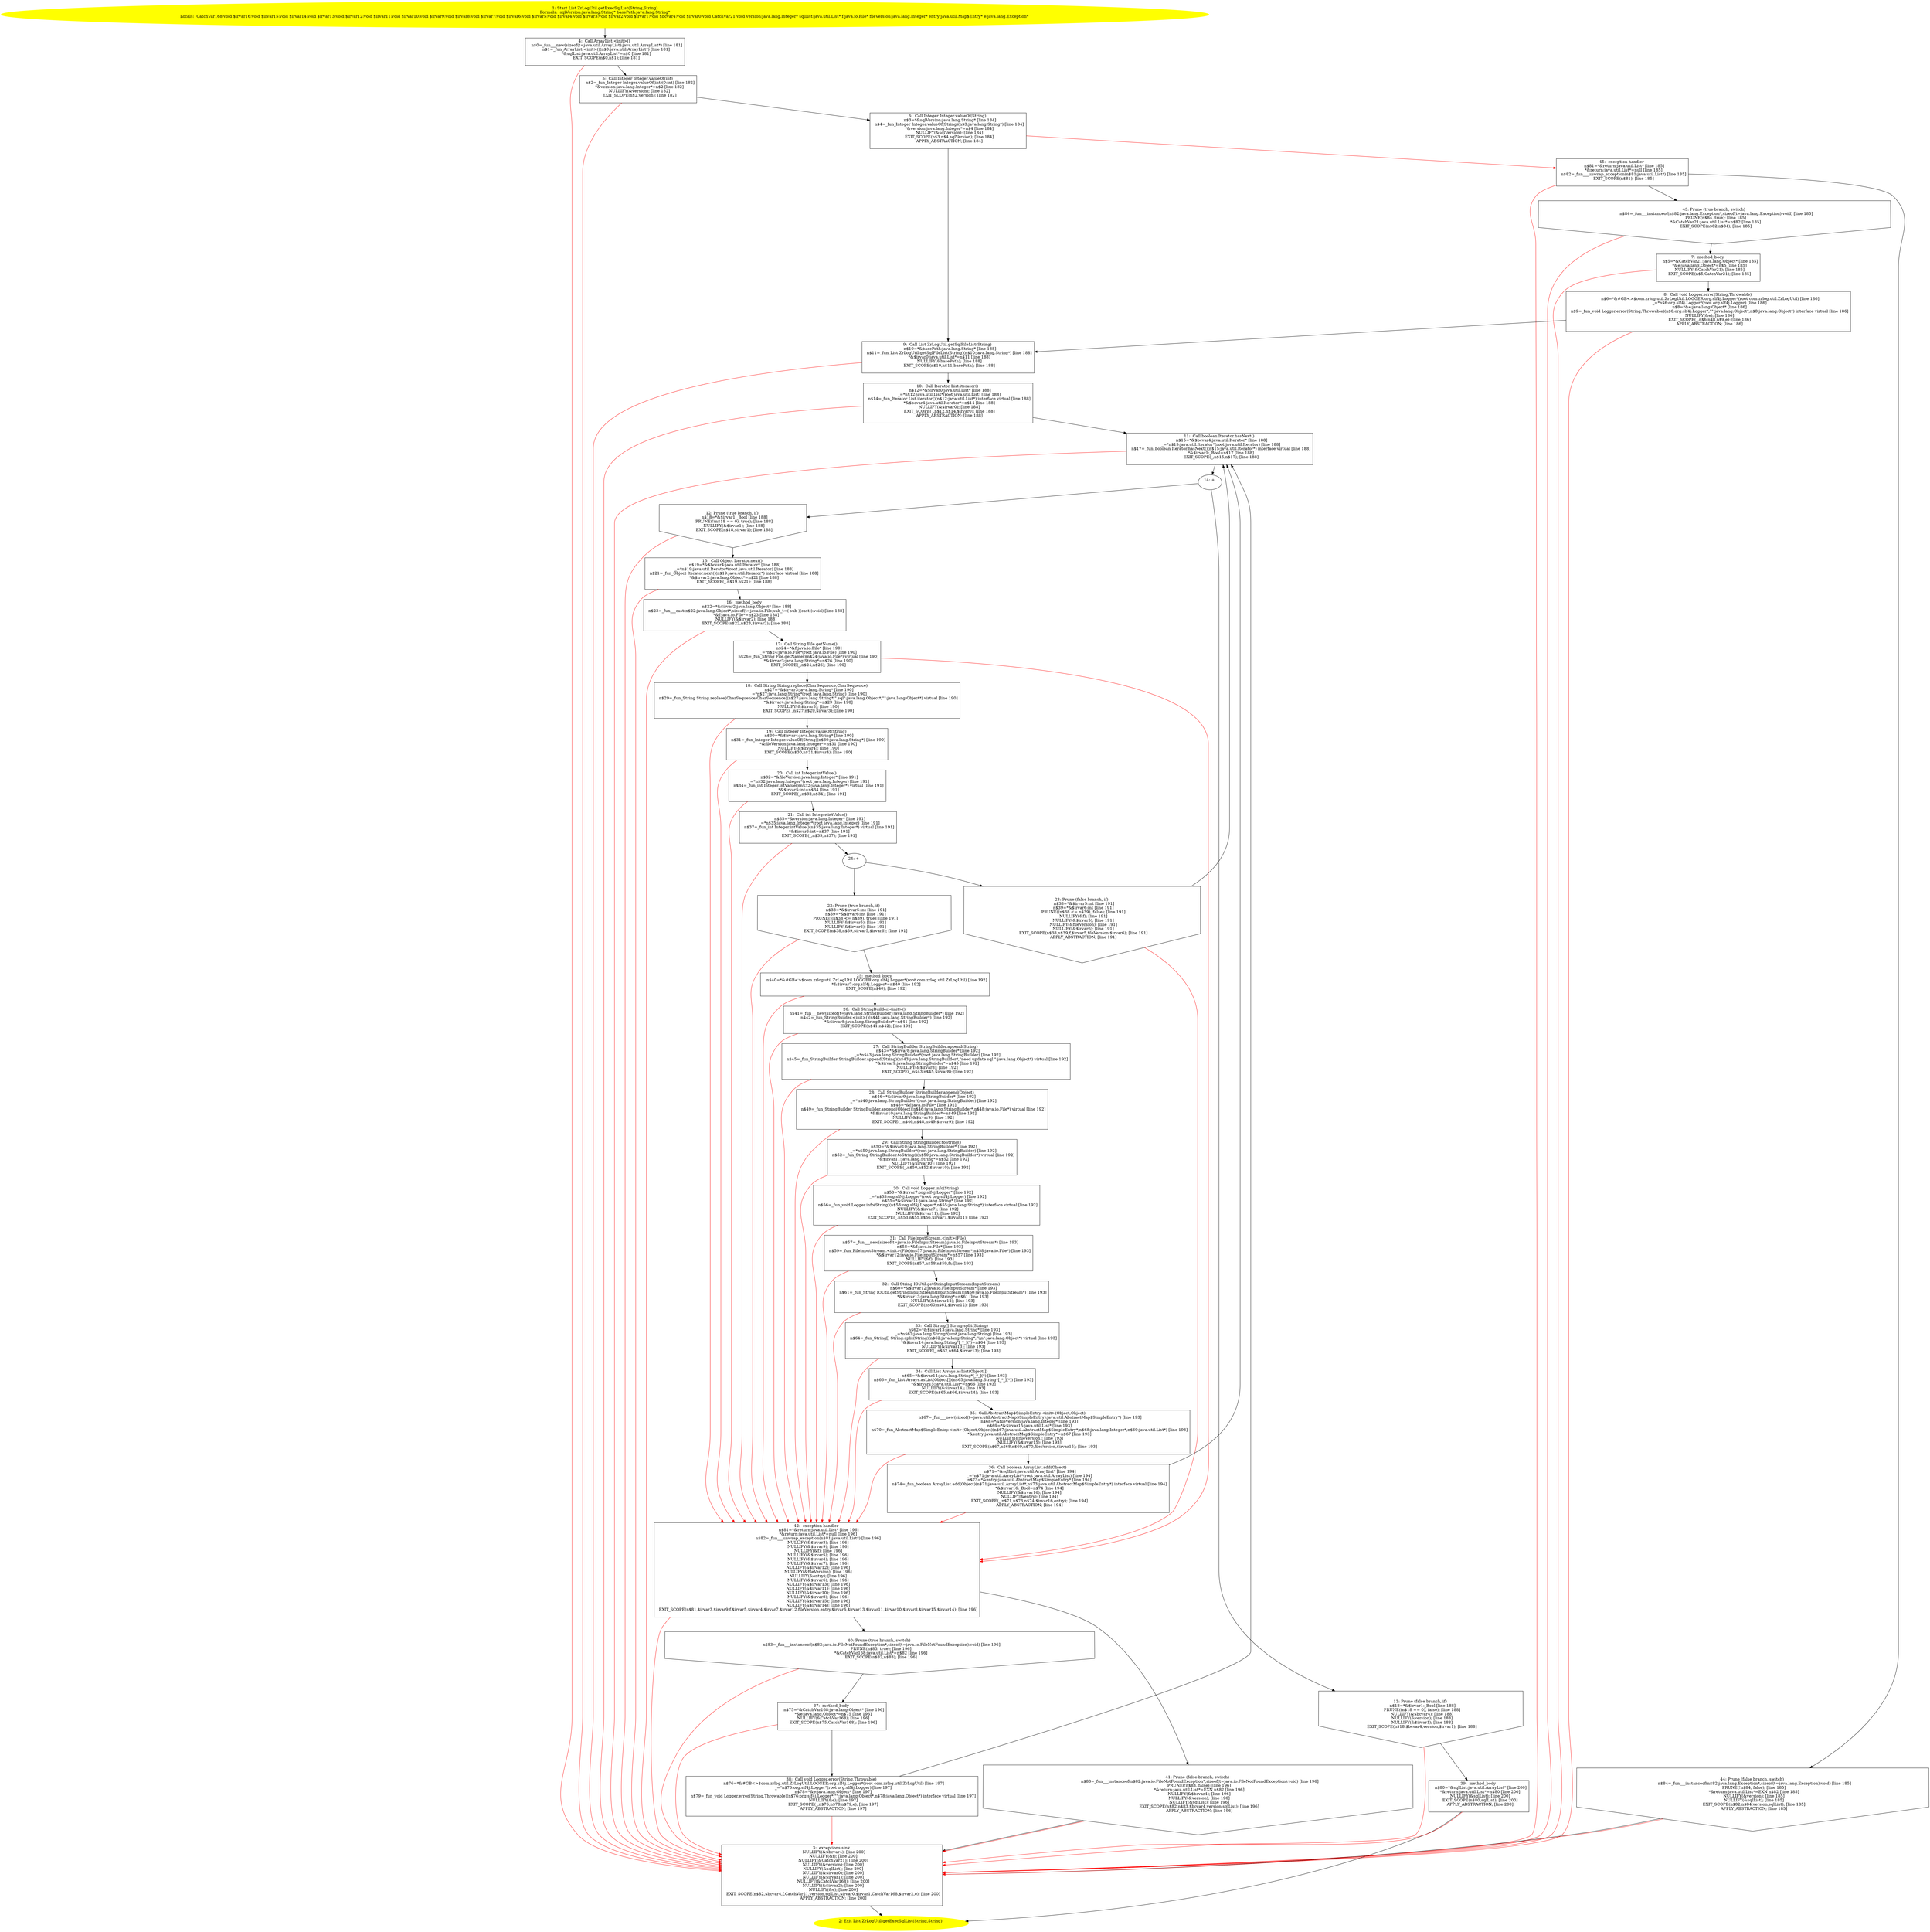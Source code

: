 /* @generated */
digraph cfg {
"com.zrlog.util.ZrLogUtil.getExecSqlList(java.lang.String,java.lang.String):java.util.List.17b60f12dfaefe604691e887a56e3e4f_1" [label="1: Start List ZrLogUtil.getExecSqlList(String,String)\nFormals:  sqlVersion:java.lang.String* basePath:java.lang.String*\nLocals:  CatchVar168:void $irvar16:void $irvar15:void $irvar14:void $irvar13:void $irvar12:void $irvar11:void $irvar10:void $irvar9:void $irvar8:void $irvar7:void $irvar6:void $irvar5:void $irvar4:void $irvar3:void $irvar2:void $irvar1:void $bcvar4:void $irvar0:void CatchVar21:void version:java.lang.Integer* sqlList:java.util.List* f:java.io.File* fileVersion:java.lang.Integer* entry:java.util.Map$Entry* e:java.lang.Exception* \n  " color=yellow style=filled]
	

	 "com.zrlog.util.ZrLogUtil.getExecSqlList(java.lang.String,java.lang.String):java.util.List.17b60f12dfaefe604691e887a56e3e4f_1" -> "com.zrlog.util.ZrLogUtil.getExecSqlList(java.lang.String,java.lang.String):java.util.List.17b60f12dfaefe604691e887a56e3e4f_4" ;
"com.zrlog.util.ZrLogUtil.getExecSqlList(java.lang.String,java.lang.String):java.util.List.17b60f12dfaefe604691e887a56e3e4f_2" [label="2: Exit List ZrLogUtil.getExecSqlList(String,String) \n  " color=yellow style=filled]
	

"com.zrlog.util.ZrLogUtil.getExecSqlList(java.lang.String,java.lang.String):java.util.List.17b60f12dfaefe604691e887a56e3e4f_3" [label="3:  exceptions sink \n   NULLIFY(&$bcvar4); [line 200]\n  NULLIFY(&f); [line 200]\n  NULLIFY(&CatchVar21); [line 200]\n  NULLIFY(&version); [line 200]\n  NULLIFY(&sqlList); [line 200]\n  NULLIFY(&$irvar0); [line 200]\n  NULLIFY(&$irvar1); [line 200]\n  NULLIFY(&CatchVar168); [line 200]\n  NULLIFY(&$irvar2); [line 200]\n  NULLIFY(&e); [line 200]\n  EXIT_SCOPE(n$82,$bcvar4,f,CatchVar21,version,sqlList,$irvar0,$irvar1,CatchVar168,$irvar2,e); [line 200]\n  APPLY_ABSTRACTION; [line 200]\n " shape="box"]
	

	 "com.zrlog.util.ZrLogUtil.getExecSqlList(java.lang.String,java.lang.String):java.util.List.17b60f12dfaefe604691e887a56e3e4f_3" -> "com.zrlog.util.ZrLogUtil.getExecSqlList(java.lang.String,java.lang.String):java.util.List.17b60f12dfaefe604691e887a56e3e4f_2" ;
"com.zrlog.util.ZrLogUtil.getExecSqlList(java.lang.String,java.lang.String):java.util.List.17b60f12dfaefe604691e887a56e3e4f_4" [label="4:  Call ArrayList.<init>() \n   n$0=_fun___new(sizeof(t=java.util.ArrayList):java.util.ArrayList*) [line 181]\n  n$1=_fun_ArrayList.<init>()(n$0:java.util.ArrayList*) [line 181]\n  *&sqlList:java.util.ArrayList*=n$0 [line 181]\n  EXIT_SCOPE(n$0,n$1); [line 181]\n " shape="box"]
	

	 "com.zrlog.util.ZrLogUtil.getExecSqlList(java.lang.String,java.lang.String):java.util.List.17b60f12dfaefe604691e887a56e3e4f_4" -> "com.zrlog.util.ZrLogUtil.getExecSqlList(java.lang.String,java.lang.String):java.util.List.17b60f12dfaefe604691e887a56e3e4f_5" ;
	 "com.zrlog.util.ZrLogUtil.getExecSqlList(java.lang.String,java.lang.String):java.util.List.17b60f12dfaefe604691e887a56e3e4f_4" -> "com.zrlog.util.ZrLogUtil.getExecSqlList(java.lang.String,java.lang.String):java.util.List.17b60f12dfaefe604691e887a56e3e4f_3" [color="red" ];
"com.zrlog.util.ZrLogUtil.getExecSqlList(java.lang.String,java.lang.String):java.util.List.17b60f12dfaefe604691e887a56e3e4f_5" [label="5:  Call Integer Integer.valueOf(int) \n   n$2=_fun_Integer Integer.valueOf(int)(0:int) [line 182]\n  *&version:java.lang.Integer*=n$2 [line 182]\n  NULLIFY(&version); [line 182]\n  EXIT_SCOPE(n$2,version); [line 182]\n " shape="box"]
	

	 "com.zrlog.util.ZrLogUtil.getExecSqlList(java.lang.String,java.lang.String):java.util.List.17b60f12dfaefe604691e887a56e3e4f_5" -> "com.zrlog.util.ZrLogUtil.getExecSqlList(java.lang.String,java.lang.String):java.util.List.17b60f12dfaefe604691e887a56e3e4f_6" ;
	 "com.zrlog.util.ZrLogUtil.getExecSqlList(java.lang.String,java.lang.String):java.util.List.17b60f12dfaefe604691e887a56e3e4f_5" -> "com.zrlog.util.ZrLogUtil.getExecSqlList(java.lang.String,java.lang.String):java.util.List.17b60f12dfaefe604691e887a56e3e4f_3" [color="red" ];
"com.zrlog.util.ZrLogUtil.getExecSqlList(java.lang.String,java.lang.String):java.util.List.17b60f12dfaefe604691e887a56e3e4f_6" [label="6:  Call Integer Integer.valueOf(String) \n   n$3=*&sqlVersion:java.lang.String* [line 184]\n  n$4=_fun_Integer Integer.valueOf(String)(n$3:java.lang.String*) [line 184]\n  *&version:java.lang.Integer*=n$4 [line 184]\n  NULLIFY(&sqlVersion); [line 184]\n  EXIT_SCOPE(n$3,n$4,sqlVersion); [line 184]\n  APPLY_ABSTRACTION; [line 184]\n " shape="box"]
	

	 "com.zrlog.util.ZrLogUtil.getExecSqlList(java.lang.String,java.lang.String):java.util.List.17b60f12dfaefe604691e887a56e3e4f_6" -> "com.zrlog.util.ZrLogUtil.getExecSqlList(java.lang.String,java.lang.String):java.util.List.17b60f12dfaefe604691e887a56e3e4f_9" ;
	 "com.zrlog.util.ZrLogUtil.getExecSqlList(java.lang.String,java.lang.String):java.util.List.17b60f12dfaefe604691e887a56e3e4f_6" -> "com.zrlog.util.ZrLogUtil.getExecSqlList(java.lang.String,java.lang.String):java.util.List.17b60f12dfaefe604691e887a56e3e4f_45" [color="red" ];
"com.zrlog.util.ZrLogUtil.getExecSqlList(java.lang.String,java.lang.String):java.util.List.17b60f12dfaefe604691e887a56e3e4f_7" [label="7:  method_body \n   n$5=*&CatchVar21:java.lang.Object* [line 185]\n  *&e:java.lang.Object*=n$5 [line 185]\n  NULLIFY(&CatchVar21); [line 185]\n  EXIT_SCOPE(n$5,CatchVar21); [line 185]\n " shape="box"]
	

	 "com.zrlog.util.ZrLogUtil.getExecSqlList(java.lang.String,java.lang.String):java.util.List.17b60f12dfaefe604691e887a56e3e4f_7" -> "com.zrlog.util.ZrLogUtil.getExecSqlList(java.lang.String,java.lang.String):java.util.List.17b60f12dfaefe604691e887a56e3e4f_8" ;
	 "com.zrlog.util.ZrLogUtil.getExecSqlList(java.lang.String,java.lang.String):java.util.List.17b60f12dfaefe604691e887a56e3e4f_7" -> "com.zrlog.util.ZrLogUtil.getExecSqlList(java.lang.String,java.lang.String):java.util.List.17b60f12dfaefe604691e887a56e3e4f_3" [color="red" ];
"com.zrlog.util.ZrLogUtil.getExecSqlList(java.lang.String,java.lang.String):java.util.List.17b60f12dfaefe604691e887a56e3e4f_8" [label="8:  Call void Logger.error(String,Throwable) \n   n$6=*&#GB<>$com.zrlog.util.ZrLogUtil.LOGGER:org.slf4j.Logger*(root com.zrlog.util.ZrLogUtil) [line 186]\n  _=*n$6:org.slf4j.Logger*(root org.slf4j.Logger) [line 186]\n  n$8=*&e:java.lang.Object* [line 186]\n  n$9=_fun_void Logger.error(String,Throwable)(n$6:org.slf4j.Logger*,\"\":java.lang.Object*,n$8:java.lang.Object*) interface virtual [line 186]\n  NULLIFY(&e); [line 186]\n  EXIT_SCOPE(_,n$6,n$8,n$9,e); [line 186]\n  APPLY_ABSTRACTION; [line 186]\n " shape="box"]
	

	 "com.zrlog.util.ZrLogUtil.getExecSqlList(java.lang.String,java.lang.String):java.util.List.17b60f12dfaefe604691e887a56e3e4f_8" -> "com.zrlog.util.ZrLogUtil.getExecSqlList(java.lang.String,java.lang.String):java.util.List.17b60f12dfaefe604691e887a56e3e4f_9" ;
	 "com.zrlog.util.ZrLogUtil.getExecSqlList(java.lang.String,java.lang.String):java.util.List.17b60f12dfaefe604691e887a56e3e4f_8" -> "com.zrlog.util.ZrLogUtil.getExecSqlList(java.lang.String,java.lang.String):java.util.List.17b60f12dfaefe604691e887a56e3e4f_3" [color="red" ];
"com.zrlog.util.ZrLogUtil.getExecSqlList(java.lang.String,java.lang.String):java.util.List.17b60f12dfaefe604691e887a56e3e4f_9" [label="9:  Call List ZrLogUtil.getSqlFileList(String) \n   n$10=*&basePath:java.lang.String* [line 188]\n  n$11=_fun_List ZrLogUtil.getSqlFileList(String)(n$10:java.lang.String*) [line 188]\n  *&$irvar0:java.util.List*=n$11 [line 188]\n  NULLIFY(&basePath); [line 188]\n  EXIT_SCOPE(n$10,n$11,basePath); [line 188]\n " shape="box"]
	

	 "com.zrlog.util.ZrLogUtil.getExecSqlList(java.lang.String,java.lang.String):java.util.List.17b60f12dfaefe604691e887a56e3e4f_9" -> "com.zrlog.util.ZrLogUtil.getExecSqlList(java.lang.String,java.lang.String):java.util.List.17b60f12dfaefe604691e887a56e3e4f_10" ;
	 "com.zrlog.util.ZrLogUtil.getExecSqlList(java.lang.String,java.lang.String):java.util.List.17b60f12dfaefe604691e887a56e3e4f_9" -> "com.zrlog.util.ZrLogUtil.getExecSqlList(java.lang.String,java.lang.String):java.util.List.17b60f12dfaefe604691e887a56e3e4f_3" [color="red" ];
"com.zrlog.util.ZrLogUtil.getExecSqlList(java.lang.String,java.lang.String):java.util.List.17b60f12dfaefe604691e887a56e3e4f_10" [label="10:  Call Iterator List.iterator() \n   n$12=*&$irvar0:java.util.List* [line 188]\n  _=*n$12:java.util.List*(root java.util.List) [line 188]\n  n$14=_fun_Iterator List.iterator()(n$12:java.util.List*) interface virtual [line 188]\n  *&$bcvar4:java.util.Iterator*=n$14 [line 188]\n  NULLIFY(&$irvar0); [line 188]\n  EXIT_SCOPE(_,n$12,n$14,$irvar0); [line 188]\n  APPLY_ABSTRACTION; [line 188]\n " shape="box"]
	

	 "com.zrlog.util.ZrLogUtil.getExecSqlList(java.lang.String,java.lang.String):java.util.List.17b60f12dfaefe604691e887a56e3e4f_10" -> "com.zrlog.util.ZrLogUtil.getExecSqlList(java.lang.String,java.lang.String):java.util.List.17b60f12dfaefe604691e887a56e3e4f_11" ;
	 "com.zrlog.util.ZrLogUtil.getExecSqlList(java.lang.String,java.lang.String):java.util.List.17b60f12dfaefe604691e887a56e3e4f_10" -> "com.zrlog.util.ZrLogUtil.getExecSqlList(java.lang.String,java.lang.String):java.util.List.17b60f12dfaefe604691e887a56e3e4f_3" [color="red" ];
"com.zrlog.util.ZrLogUtil.getExecSqlList(java.lang.String,java.lang.String):java.util.List.17b60f12dfaefe604691e887a56e3e4f_11" [label="11:  Call boolean Iterator.hasNext() \n   n$15=*&$bcvar4:java.util.Iterator* [line 188]\n  _=*n$15:java.util.Iterator*(root java.util.Iterator) [line 188]\n  n$17=_fun_boolean Iterator.hasNext()(n$15:java.util.Iterator*) interface virtual [line 188]\n  *&$irvar1:_Bool=n$17 [line 188]\n  EXIT_SCOPE(_,n$15,n$17); [line 188]\n " shape="box"]
	

	 "com.zrlog.util.ZrLogUtil.getExecSqlList(java.lang.String,java.lang.String):java.util.List.17b60f12dfaefe604691e887a56e3e4f_11" -> "com.zrlog.util.ZrLogUtil.getExecSqlList(java.lang.String,java.lang.String):java.util.List.17b60f12dfaefe604691e887a56e3e4f_14" ;
	 "com.zrlog.util.ZrLogUtil.getExecSqlList(java.lang.String,java.lang.String):java.util.List.17b60f12dfaefe604691e887a56e3e4f_11" -> "com.zrlog.util.ZrLogUtil.getExecSqlList(java.lang.String,java.lang.String):java.util.List.17b60f12dfaefe604691e887a56e3e4f_3" [color="red" ];
"com.zrlog.util.ZrLogUtil.getExecSqlList(java.lang.String,java.lang.String):java.util.List.17b60f12dfaefe604691e887a56e3e4f_12" [label="12: Prune (true branch, if) \n   n$18=*&$irvar1:_Bool [line 188]\n  PRUNE(!(n$18 == 0), true); [line 188]\n  NULLIFY(&$irvar1); [line 188]\n  EXIT_SCOPE(n$18,$irvar1); [line 188]\n " shape="invhouse"]
	

	 "com.zrlog.util.ZrLogUtil.getExecSqlList(java.lang.String,java.lang.String):java.util.List.17b60f12dfaefe604691e887a56e3e4f_12" -> "com.zrlog.util.ZrLogUtil.getExecSqlList(java.lang.String,java.lang.String):java.util.List.17b60f12dfaefe604691e887a56e3e4f_15" ;
	 "com.zrlog.util.ZrLogUtil.getExecSqlList(java.lang.String,java.lang.String):java.util.List.17b60f12dfaefe604691e887a56e3e4f_12" -> "com.zrlog.util.ZrLogUtil.getExecSqlList(java.lang.String,java.lang.String):java.util.List.17b60f12dfaefe604691e887a56e3e4f_3" [color="red" ];
"com.zrlog.util.ZrLogUtil.getExecSqlList(java.lang.String,java.lang.String):java.util.List.17b60f12dfaefe604691e887a56e3e4f_13" [label="13: Prune (false branch, if) \n   n$18=*&$irvar1:_Bool [line 188]\n  PRUNE((n$18 == 0), false); [line 188]\n  NULLIFY(&$bcvar4); [line 188]\n  NULLIFY(&version); [line 188]\n  NULLIFY(&$irvar1); [line 188]\n  EXIT_SCOPE(n$18,$bcvar4,version,$irvar1); [line 188]\n " shape="invhouse"]
	

	 "com.zrlog.util.ZrLogUtil.getExecSqlList(java.lang.String,java.lang.String):java.util.List.17b60f12dfaefe604691e887a56e3e4f_13" -> "com.zrlog.util.ZrLogUtil.getExecSqlList(java.lang.String,java.lang.String):java.util.List.17b60f12dfaefe604691e887a56e3e4f_39" ;
	 "com.zrlog.util.ZrLogUtil.getExecSqlList(java.lang.String,java.lang.String):java.util.List.17b60f12dfaefe604691e887a56e3e4f_13" -> "com.zrlog.util.ZrLogUtil.getExecSqlList(java.lang.String,java.lang.String):java.util.List.17b60f12dfaefe604691e887a56e3e4f_3" [color="red" ];
"com.zrlog.util.ZrLogUtil.getExecSqlList(java.lang.String,java.lang.String):java.util.List.17b60f12dfaefe604691e887a56e3e4f_14" [label="14: + \n  " ]
	

	 "com.zrlog.util.ZrLogUtil.getExecSqlList(java.lang.String,java.lang.String):java.util.List.17b60f12dfaefe604691e887a56e3e4f_14" -> "com.zrlog.util.ZrLogUtil.getExecSqlList(java.lang.String,java.lang.String):java.util.List.17b60f12dfaefe604691e887a56e3e4f_12" ;
	 "com.zrlog.util.ZrLogUtil.getExecSqlList(java.lang.String,java.lang.String):java.util.List.17b60f12dfaefe604691e887a56e3e4f_14" -> "com.zrlog.util.ZrLogUtil.getExecSqlList(java.lang.String,java.lang.String):java.util.List.17b60f12dfaefe604691e887a56e3e4f_13" ;
"com.zrlog.util.ZrLogUtil.getExecSqlList(java.lang.String,java.lang.String):java.util.List.17b60f12dfaefe604691e887a56e3e4f_15" [label="15:  Call Object Iterator.next() \n   n$19=*&$bcvar4:java.util.Iterator* [line 188]\n  _=*n$19:java.util.Iterator*(root java.util.Iterator) [line 188]\n  n$21=_fun_Object Iterator.next()(n$19:java.util.Iterator*) interface virtual [line 188]\n  *&$irvar2:java.lang.Object*=n$21 [line 188]\n  EXIT_SCOPE(_,n$19,n$21); [line 188]\n " shape="box"]
	

	 "com.zrlog.util.ZrLogUtil.getExecSqlList(java.lang.String,java.lang.String):java.util.List.17b60f12dfaefe604691e887a56e3e4f_15" -> "com.zrlog.util.ZrLogUtil.getExecSqlList(java.lang.String,java.lang.String):java.util.List.17b60f12dfaefe604691e887a56e3e4f_16" ;
	 "com.zrlog.util.ZrLogUtil.getExecSqlList(java.lang.String,java.lang.String):java.util.List.17b60f12dfaefe604691e887a56e3e4f_15" -> "com.zrlog.util.ZrLogUtil.getExecSqlList(java.lang.String,java.lang.String):java.util.List.17b60f12dfaefe604691e887a56e3e4f_3" [color="red" ];
"com.zrlog.util.ZrLogUtil.getExecSqlList(java.lang.String,java.lang.String):java.util.List.17b60f12dfaefe604691e887a56e3e4f_16" [label="16:  method_body \n   n$22=*&$irvar2:java.lang.Object* [line 188]\n  n$23=_fun___cast(n$22:java.lang.Object*,sizeof(t=java.io.File;sub_t=( sub )(cast)):void) [line 188]\n  *&f:java.io.File*=n$23 [line 188]\n  NULLIFY(&$irvar2); [line 188]\n  EXIT_SCOPE(n$22,n$23,$irvar2); [line 188]\n " shape="box"]
	

	 "com.zrlog.util.ZrLogUtil.getExecSqlList(java.lang.String,java.lang.String):java.util.List.17b60f12dfaefe604691e887a56e3e4f_16" -> "com.zrlog.util.ZrLogUtil.getExecSqlList(java.lang.String,java.lang.String):java.util.List.17b60f12dfaefe604691e887a56e3e4f_17" ;
	 "com.zrlog.util.ZrLogUtil.getExecSqlList(java.lang.String,java.lang.String):java.util.List.17b60f12dfaefe604691e887a56e3e4f_16" -> "com.zrlog.util.ZrLogUtil.getExecSqlList(java.lang.String,java.lang.String):java.util.List.17b60f12dfaefe604691e887a56e3e4f_3" [color="red" ];
"com.zrlog.util.ZrLogUtil.getExecSqlList(java.lang.String,java.lang.String):java.util.List.17b60f12dfaefe604691e887a56e3e4f_17" [label="17:  Call String File.getName() \n   n$24=*&f:java.io.File* [line 190]\n  _=*n$24:java.io.File*(root java.io.File) [line 190]\n  n$26=_fun_String File.getName()(n$24:java.io.File*) virtual [line 190]\n  *&$irvar3:java.lang.String*=n$26 [line 190]\n  EXIT_SCOPE(_,n$24,n$26); [line 190]\n " shape="box"]
	

	 "com.zrlog.util.ZrLogUtil.getExecSqlList(java.lang.String,java.lang.String):java.util.List.17b60f12dfaefe604691e887a56e3e4f_17" -> "com.zrlog.util.ZrLogUtil.getExecSqlList(java.lang.String,java.lang.String):java.util.List.17b60f12dfaefe604691e887a56e3e4f_18" ;
	 "com.zrlog.util.ZrLogUtil.getExecSqlList(java.lang.String,java.lang.String):java.util.List.17b60f12dfaefe604691e887a56e3e4f_17" -> "com.zrlog.util.ZrLogUtil.getExecSqlList(java.lang.String,java.lang.String):java.util.List.17b60f12dfaefe604691e887a56e3e4f_42" [color="red" ];
"com.zrlog.util.ZrLogUtil.getExecSqlList(java.lang.String,java.lang.String):java.util.List.17b60f12dfaefe604691e887a56e3e4f_18" [label="18:  Call String String.replace(CharSequence,CharSequence) \n   n$27=*&$irvar3:java.lang.String* [line 190]\n  _=*n$27:java.lang.String*(root java.lang.String) [line 190]\n  n$29=_fun_String String.replace(CharSequence,CharSequence)(n$27:java.lang.String*,\".sql\":java.lang.Object*,\"\":java.lang.Object*) virtual [line 190]\n  *&$irvar4:java.lang.String*=n$29 [line 190]\n  NULLIFY(&$irvar3); [line 190]\n  EXIT_SCOPE(_,n$27,n$29,$irvar3); [line 190]\n " shape="box"]
	

	 "com.zrlog.util.ZrLogUtil.getExecSqlList(java.lang.String,java.lang.String):java.util.List.17b60f12dfaefe604691e887a56e3e4f_18" -> "com.zrlog.util.ZrLogUtil.getExecSqlList(java.lang.String,java.lang.String):java.util.List.17b60f12dfaefe604691e887a56e3e4f_19" ;
	 "com.zrlog.util.ZrLogUtil.getExecSqlList(java.lang.String,java.lang.String):java.util.List.17b60f12dfaefe604691e887a56e3e4f_18" -> "com.zrlog.util.ZrLogUtil.getExecSqlList(java.lang.String,java.lang.String):java.util.List.17b60f12dfaefe604691e887a56e3e4f_42" [color="red" ];
"com.zrlog.util.ZrLogUtil.getExecSqlList(java.lang.String,java.lang.String):java.util.List.17b60f12dfaefe604691e887a56e3e4f_19" [label="19:  Call Integer Integer.valueOf(String) \n   n$30=*&$irvar4:java.lang.String* [line 190]\n  n$31=_fun_Integer Integer.valueOf(String)(n$30:java.lang.String*) [line 190]\n  *&fileVersion:java.lang.Integer*=n$31 [line 190]\n  NULLIFY(&$irvar4); [line 190]\n  EXIT_SCOPE(n$30,n$31,$irvar4); [line 190]\n " shape="box"]
	

	 "com.zrlog.util.ZrLogUtil.getExecSqlList(java.lang.String,java.lang.String):java.util.List.17b60f12dfaefe604691e887a56e3e4f_19" -> "com.zrlog.util.ZrLogUtil.getExecSqlList(java.lang.String,java.lang.String):java.util.List.17b60f12dfaefe604691e887a56e3e4f_20" ;
	 "com.zrlog.util.ZrLogUtil.getExecSqlList(java.lang.String,java.lang.String):java.util.List.17b60f12dfaefe604691e887a56e3e4f_19" -> "com.zrlog.util.ZrLogUtil.getExecSqlList(java.lang.String,java.lang.String):java.util.List.17b60f12dfaefe604691e887a56e3e4f_42" [color="red" ];
"com.zrlog.util.ZrLogUtil.getExecSqlList(java.lang.String,java.lang.String):java.util.List.17b60f12dfaefe604691e887a56e3e4f_20" [label="20:  Call int Integer.intValue() \n   n$32=*&fileVersion:java.lang.Integer* [line 191]\n  _=*n$32:java.lang.Integer*(root java.lang.Integer) [line 191]\n  n$34=_fun_int Integer.intValue()(n$32:java.lang.Integer*) virtual [line 191]\n  *&$irvar5:int=n$34 [line 191]\n  EXIT_SCOPE(_,n$32,n$34); [line 191]\n " shape="box"]
	

	 "com.zrlog.util.ZrLogUtil.getExecSqlList(java.lang.String,java.lang.String):java.util.List.17b60f12dfaefe604691e887a56e3e4f_20" -> "com.zrlog.util.ZrLogUtil.getExecSqlList(java.lang.String,java.lang.String):java.util.List.17b60f12dfaefe604691e887a56e3e4f_21" ;
	 "com.zrlog.util.ZrLogUtil.getExecSqlList(java.lang.String,java.lang.String):java.util.List.17b60f12dfaefe604691e887a56e3e4f_20" -> "com.zrlog.util.ZrLogUtil.getExecSqlList(java.lang.String,java.lang.String):java.util.List.17b60f12dfaefe604691e887a56e3e4f_42" [color="red" ];
"com.zrlog.util.ZrLogUtil.getExecSqlList(java.lang.String,java.lang.String):java.util.List.17b60f12dfaefe604691e887a56e3e4f_21" [label="21:  Call int Integer.intValue() \n   n$35=*&version:java.lang.Integer* [line 191]\n  _=*n$35:java.lang.Integer*(root java.lang.Integer) [line 191]\n  n$37=_fun_int Integer.intValue()(n$35:java.lang.Integer*) virtual [line 191]\n  *&$irvar6:int=n$37 [line 191]\n  EXIT_SCOPE(_,n$35,n$37); [line 191]\n " shape="box"]
	

	 "com.zrlog.util.ZrLogUtil.getExecSqlList(java.lang.String,java.lang.String):java.util.List.17b60f12dfaefe604691e887a56e3e4f_21" -> "com.zrlog.util.ZrLogUtil.getExecSqlList(java.lang.String,java.lang.String):java.util.List.17b60f12dfaefe604691e887a56e3e4f_24" ;
	 "com.zrlog.util.ZrLogUtil.getExecSqlList(java.lang.String,java.lang.String):java.util.List.17b60f12dfaefe604691e887a56e3e4f_21" -> "com.zrlog.util.ZrLogUtil.getExecSqlList(java.lang.String,java.lang.String):java.util.List.17b60f12dfaefe604691e887a56e3e4f_42" [color="red" ];
"com.zrlog.util.ZrLogUtil.getExecSqlList(java.lang.String,java.lang.String):java.util.List.17b60f12dfaefe604691e887a56e3e4f_22" [label="22: Prune (true branch, if) \n   n$38=*&$irvar5:int [line 191]\n  n$39=*&$irvar6:int [line 191]\n  PRUNE(!(n$38 <= n$39), true); [line 191]\n  NULLIFY(&$irvar5); [line 191]\n  NULLIFY(&$irvar6); [line 191]\n  EXIT_SCOPE(n$38,n$39,$irvar5,$irvar6); [line 191]\n " shape="invhouse"]
	

	 "com.zrlog.util.ZrLogUtil.getExecSqlList(java.lang.String,java.lang.String):java.util.List.17b60f12dfaefe604691e887a56e3e4f_22" -> "com.zrlog.util.ZrLogUtil.getExecSqlList(java.lang.String,java.lang.String):java.util.List.17b60f12dfaefe604691e887a56e3e4f_25" ;
	 "com.zrlog.util.ZrLogUtil.getExecSqlList(java.lang.String,java.lang.String):java.util.List.17b60f12dfaefe604691e887a56e3e4f_22" -> "com.zrlog.util.ZrLogUtil.getExecSqlList(java.lang.String,java.lang.String):java.util.List.17b60f12dfaefe604691e887a56e3e4f_42" [color="red" ];
"com.zrlog.util.ZrLogUtil.getExecSqlList(java.lang.String,java.lang.String):java.util.List.17b60f12dfaefe604691e887a56e3e4f_23" [label="23: Prune (false branch, if) \n   n$38=*&$irvar5:int [line 191]\n  n$39=*&$irvar6:int [line 191]\n  PRUNE((n$38 <= n$39), false); [line 191]\n  NULLIFY(&f); [line 191]\n  NULLIFY(&$irvar5); [line 191]\n  NULLIFY(&fileVersion); [line 191]\n  NULLIFY(&$irvar6); [line 191]\n  EXIT_SCOPE(n$38,n$39,f,$irvar5,fileVersion,$irvar6); [line 191]\n  APPLY_ABSTRACTION; [line 191]\n " shape="invhouse"]
	

	 "com.zrlog.util.ZrLogUtil.getExecSqlList(java.lang.String,java.lang.String):java.util.List.17b60f12dfaefe604691e887a56e3e4f_23" -> "com.zrlog.util.ZrLogUtil.getExecSqlList(java.lang.String,java.lang.String):java.util.List.17b60f12dfaefe604691e887a56e3e4f_11" ;
	 "com.zrlog.util.ZrLogUtil.getExecSqlList(java.lang.String,java.lang.String):java.util.List.17b60f12dfaefe604691e887a56e3e4f_23" -> "com.zrlog.util.ZrLogUtil.getExecSqlList(java.lang.String,java.lang.String):java.util.List.17b60f12dfaefe604691e887a56e3e4f_42" [color="red" ];
"com.zrlog.util.ZrLogUtil.getExecSqlList(java.lang.String,java.lang.String):java.util.List.17b60f12dfaefe604691e887a56e3e4f_24" [label="24: + \n  " ]
	

	 "com.zrlog.util.ZrLogUtil.getExecSqlList(java.lang.String,java.lang.String):java.util.List.17b60f12dfaefe604691e887a56e3e4f_24" -> "com.zrlog.util.ZrLogUtil.getExecSqlList(java.lang.String,java.lang.String):java.util.List.17b60f12dfaefe604691e887a56e3e4f_22" ;
	 "com.zrlog.util.ZrLogUtil.getExecSqlList(java.lang.String,java.lang.String):java.util.List.17b60f12dfaefe604691e887a56e3e4f_24" -> "com.zrlog.util.ZrLogUtil.getExecSqlList(java.lang.String,java.lang.String):java.util.List.17b60f12dfaefe604691e887a56e3e4f_23" ;
"com.zrlog.util.ZrLogUtil.getExecSqlList(java.lang.String,java.lang.String):java.util.List.17b60f12dfaefe604691e887a56e3e4f_25" [label="25:  method_body \n   n$40=*&#GB<>$com.zrlog.util.ZrLogUtil.LOGGER:org.slf4j.Logger*(root com.zrlog.util.ZrLogUtil) [line 192]\n  *&$irvar7:org.slf4j.Logger*=n$40 [line 192]\n  EXIT_SCOPE(n$40); [line 192]\n " shape="box"]
	

	 "com.zrlog.util.ZrLogUtil.getExecSqlList(java.lang.String,java.lang.String):java.util.List.17b60f12dfaefe604691e887a56e3e4f_25" -> "com.zrlog.util.ZrLogUtil.getExecSqlList(java.lang.String,java.lang.String):java.util.List.17b60f12dfaefe604691e887a56e3e4f_26" ;
	 "com.zrlog.util.ZrLogUtil.getExecSqlList(java.lang.String,java.lang.String):java.util.List.17b60f12dfaefe604691e887a56e3e4f_25" -> "com.zrlog.util.ZrLogUtil.getExecSqlList(java.lang.String,java.lang.String):java.util.List.17b60f12dfaefe604691e887a56e3e4f_42" [color="red" ];
"com.zrlog.util.ZrLogUtil.getExecSqlList(java.lang.String,java.lang.String):java.util.List.17b60f12dfaefe604691e887a56e3e4f_26" [label="26:  Call StringBuilder.<init>() \n   n$41=_fun___new(sizeof(t=java.lang.StringBuilder):java.lang.StringBuilder*) [line 192]\n  n$42=_fun_StringBuilder.<init>()(n$41:java.lang.StringBuilder*) [line 192]\n  *&$irvar8:java.lang.StringBuilder*=n$41 [line 192]\n  EXIT_SCOPE(n$41,n$42); [line 192]\n " shape="box"]
	

	 "com.zrlog.util.ZrLogUtil.getExecSqlList(java.lang.String,java.lang.String):java.util.List.17b60f12dfaefe604691e887a56e3e4f_26" -> "com.zrlog.util.ZrLogUtil.getExecSqlList(java.lang.String,java.lang.String):java.util.List.17b60f12dfaefe604691e887a56e3e4f_27" ;
	 "com.zrlog.util.ZrLogUtil.getExecSqlList(java.lang.String,java.lang.String):java.util.List.17b60f12dfaefe604691e887a56e3e4f_26" -> "com.zrlog.util.ZrLogUtil.getExecSqlList(java.lang.String,java.lang.String):java.util.List.17b60f12dfaefe604691e887a56e3e4f_42" [color="red" ];
"com.zrlog.util.ZrLogUtil.getExecSqlList(java.lang.String,java.lang.String):java.util.List.17b60f12dfaefe604691e887a56e3e4f_27" [label="27:  Call StringBuilder StringBuilder.append(String) \n   n$43=*&$irvar8:java.lang.StringBuilder* [line 192]\n  _=*n$43:java.lang.StringBuilder*(root java.lang.StringBuilder) [line 192]\n  n$45=_fun_StringBuilder StringBuilder.append(String)(n$43:java.lang.StringBuilder*,\"need update sql \":java.lang.Object*) virtual [line 192]\n  *&$irvar9:java.lang.StringBuilder*=n$45 [line 192]\n  NULLIFY(&$irvar8); [line 192]\n  EXIT_SCOPE(_,n$43,n$45,$irvar8); [line 192]\n " shape="box"]
	

	 "com.zrlog.util.ZrLogUtil.getExecSqlList(java.lang.String,java.lang.String):java.util.List.17b60f12dfaefe604691e887a56e3e4f_27" -> "com.zrlog.util.ZrLogUtil.getExecSqlList(java.lang.String,java.lang.String):java.util.List.17b60f12dfaefe604691e887a56e3e4f_28" ;
	 "com.zrlog.util.ZrLogUtil.getExecSqlList(java.lang.String,java.lang.String):java.util.List.17b60f12dfaefe604691e887a56e3e4f_27" -> "com.zrlog.util.ZrLogUtil.getExecSqlList(java.lang.String,java.lang.String):java.util.List.17b60f12dfaefe604691e887a56e3e4f_42" [color="red" ];
"com.zrlog.util.ZrLogUtil.getExecSqlList(java.lang.String,java.lang.String):java.util.List.17b60f12dfaefe604691e887a56e3e4f_28" [label="28:  Call StringBuilder StringBuilder.append(Object) \n   n$46=*&$irvar9:java.lang.StringBuilder* [line 192]\n  _=*n$46:java.lang.StringBuilder*(root java.lang.StringBuilder) [line 192]\n  n$48=*&f:java.io.File* [line 192]\n  n$49=_fun_StringBuilder StringBuilder.append(Object)(n$46:java.lang.StringBuilder*,n$48:java.io.File*) virtual [line 192]\n  *&$irvar10:java.lang.StringBuilder*=n$49 [line 192]\n  NULLIFY(&$irvar9); [line 192]\n  EXIT_SCOPE(_,n$46,n$48,n$49,$irvar9); [line 192]\n " shape="box"]
	

	 "com.zrlog.util.ZrLogUtil.getExecSqlList(java.lang.String,java.lang.String):java.util.List.17b60f12dfaefe604691e887a56e3e4f_28" -> "com.zrlog.util.ZrLogUtil.getExecSqlList(java.lang.String,java.lang.String):java.util.List.17b60f12dfaefe604691e887a56e3e4f_29" ;
	 "com.zrlog.util.ZrLogUtil.getExecSqlList(java.lang.String,java.lang.String):java.util.List.17b60f12dfaefe604691e887a56e3e4f_28" -> "com.zrlog.util.ZrLogUtil.getExecSqlList(java.lang.String,java.lang.String):java.util.List.17b60f12dfaefe604691e887a56e3e4f_42" [color="red" ];
"com.zrlog.util.ZrLogUtil.getExecSqlList(java.lang.String,java.lang.String):java.util.List.17b60f12dfaefe604691e887a56e3e4f_29" [label="29:  Call String StringBuilder.toString() \n   n$50=*&$irvar10:java.lang.StringBuilder* [line 192]\n  _=*n$50:java.lang.StringBuilder*(root java.lang.StringBuilder) [line 192]\n  n$52=_fun_String StringBuilder.toString()(n$50:java.lang.StringBuilder*) virtual [line 192]\n  *&$irvar11:java.lang.String*=n$52 [line 192]\n  NULLIFY(&$irvar10); [line 192]\n  EXIT_SCOPE(_,n$50,n$52,$irvar10); [line 192]\n " shape="box"]
	

	 "com.zrlog.util.ZrLogUtil.getExecSqlList(java.lang.String,java.lang.String):java.util.List.17b60f12dfaefe604691e887a56e3e4f_29" -> "com.zrlog.util.ZrLogUtil.getExecSqlList(java.lang.String,java.lang.String):java.util.List.17b60f12dfaefe604691e887a56e3e4f_30" ;
	 "com.zrlog.util.ZrLogUtil.getExecSqlList(java.lang.String,java.lang.String):java.util.List.17b60f12dfaefe604691e887a56e3e4f_29" -> "com.zrlog.util.ZrLogUtil.getExecSqlList(java.lang.String,java.lang.String):java.util.List.17b60f12dfaefe604691e887a56e3e4f_42" [color="red" ];
"com.zrlog.util.ZrLogUtil.getExecSqlList(java.lang.String,java.lang.String):java.util.List.17b60f12dfaefe604691e887a56e3e4f_30" [label="30:  Call void Logger.info(String) \n   n$53=*&$irvar7:org.slf4j.Logger* [line 192]\n  _=*n$53:org.slf4j.Logger*(root org.slf4j.Logger) [line 192]\n  n$55=*&$irvar11:java.lang.String* [line 192]\n  n$56=_fun_void Logger.info(String)(n$53:org.slf4j.Logger*,n$55:java.lang.String*) interface virtual [line 192]\n  NULLIFY(&$irvar7); [line 192]\n  NULLIFY(&$irvar11); [line 192]\n  EXIT_SCOPE(_,n$53,n$55,n$56,$irvar7,$irvar11); [line 192]\n " shape="box"]
	

	 "com.zrlog.util.ZrLogUtil.getExecSqlList(java.lang.String,java.lang.String):java.util.List.17b60f12dfaefe604691e887a56e3e4f_30" -> "com.zrlog.util.ZrLogUtil.getExecSqlList(java.lang.String,java.lang.String):java.util.List.17b60f12dfaefe604691e887a56e3e4f_31" ;
	 "com.zrlog.util.ZrLogUtil.getExecSqlList(java.lang.String,java.lang.String):java.util.List.17b60f12dfaefe604691e887a56e3e4f_30" -> "com.zrlog.util.ZrLogUtil.getExecSqlList(java.lang.String,java.lang.String):java.util.List.17b60f12dfaefe604691e887a56e3e4f_42" [color="red" ];
"com.zrlog.util.ZrLogUtil.getExecSqlList(java.lang.String,java.lang.String):java.util.List.17b60f12dfaefe604691e887a56e3e4f_31" [label="31:  Call FileInputStream.<init>(File) \n   n$57=_fun___new(sizeof(t=java.io.FileInputStream):java.io.FileInputStream*) [line 193]\n  n$58=*&f:java.io.File* [line 193]\n  n$59=_fun_FileInputStream.<init>(File)(n$57:java.io.FileInputStream*,n$58:java.io.File*) [line 193]\n  *&$irvar12:java.io.FileInputStream*=n$57 [line 193]\n  NULLIFY(&f); [line 193]\n  EXIT_SCOPE(n$57,n$58,n$59,f); [line 193]\n " shape="box"]
	

	 "com.zrlog.util.ZrLogUtil.getExecSqlList(java.lang.String,java.lang.String):java.util.List.17b60f12dfaefe604691e887a56e3e4f_31" -> "com.zrlog.util.ZrLogUtil.getExecSqlList(java.lang.String,java.lang.String):java.util.List.17b60f12dfaefe604691e887a56e3e4f_32" ;
	 "com.zrlog.util.ZrLogUtil.getExecSqlList(java.lang.String,java.lang.String):java.util.List.17b60f12dfaefe604691e887a56e3e4f_31" -> "com.zrlog.util.ZrLogUtil.getExecSqlList(java.lang.String,java.lang.String):java.util.List.17b60f12dfaefe604691e887a56e3e4f_42" [color="red" ];
"com.zrlog.util.ZrLogUtil.getExecSqlList(java.lang.String,java.lang.String):java.util.List.17b60f12dfaefe604691e887a56e3e4f_32" [label="32:  Call String IOUtil.getStringInputStream(InputStream) \n   n$60=*&$irvar12:java.io.FileInputStream* [line 193]\n  n$61=_fun_String IOUtil.getStringInputStream(InputStream)(n$60:java.io.FileInputStream*) [line 193]\n  *&$irvar13:java.lang.String*=n$61 [line 193]\n  NULLIFY(&$irvar12); [line 193]\n  EXIT_SCOPE(n$60,n$61,$irvar12); [line 193]\n " shape="box"]
	

	 "com.zrlog.util.ZrLogUtil.getExecSqlList(java.lang.String,java.lang.String):java.util.List.17b60f12dfaefe604691e887a56e3e4f_32" -> "com.zrlog.util.ZrLogUtil.getExecSqlList(java.lang.String,java.lang.String):java.util.List.17b60f12dfaefe604691e887a56e3e4f_33" ;
	 "com.zrlog.util.ZrLogUtil.getExecSqlList(java.lang.String,java.lang.String):java.util.List.17b60f12dfaefe604691e887a56e3e4f_32" -> "com.zrlog.util.ZrLogUtil.getExecSqlList(java.lang.String,java.lang.String):java.util.List.17b60f12dfaefe604691e887a56e3e4f_42" [color="red" ];
"com.zrlog.util.ZrLogUtil.getExecSqlList(java.lang.String,java.lang.String):java.util.List.17b60f12dfaefe604691e887a56e3e4f_33" [label="33:  Call String[] String.split(String) \n   n$62=*&$irvar13:java.lang.String* [line 193]\n  _=*n$62:java.lang.String*(root java.lang.String) [line 193]\n  n$64=_fun_String[] String.split(String)(n$62:java.lang.String*,\"\\\\n\":java.lang.Object*) virtual [line 193]\n  *&$irvar14:java.lang.String*[_*_](*)=n$64 [line 193]\n  NULLIFY(&$irvar13); [line 193]\n  EXIT_SCOPE(_,n$62,n$64,$irvar13); [line 193]\n " shape="box"]
	

	 "com.zrlog.util.ZrLogUtil.getExecSqlList(java.lang.String,java.lang.String):java.util.List.17b60f12dfaefe604691e887a56e3e4f_33" -> "com.zrlog.util.ZrLogUtil.getExecSqlList(java.lang.String,java.lang.String):java.util.List.17b60f12dfaefe604691e887a56e3e4f_34" ;
	 "com.zrlog.util.ZrLogUtil.getExecSqlList(java.lang.String,java.lang.String):java.util.List.17b60f12dfaefe604691e887a56e3e4f_33" -> "com.zrlog.util.ZrLogUtil.getExecSqlList(java.lang.String,java.lang.String):java.util.List.17b60f12dfaefe604691e887a56e3e4f_42" [color="red" ];
"com.zrlog.util.ZrLogUtil.getExecSqlList(java.lang.String,java.lang.String):java.util.List.17b60f12dfaefe604691e887a56e3e4f_34" [label="34:  Call List Arrays.asList(Object[]) \n   n$65=*&$irvar14:java.lang.String*[_*_](*) [line 193]\n  n$66=_fun_List Arrays.asList(Object[])(n$65:java.lang.String*[_*_](*)) [line 193]\n  *&$irvar15:java.util.List*=n$66 [line 193]\n  NULLIFY(&$irvar14); [line 193]\n  EXIT_SCOPE(n$65,n$66,$irvar14); [line 193]\n " shape="box"]
	

	 "com.zrlog.util.ZrLogUtil.getExecSqlList(java.lang.String,java.lang.String):java.util.List.17b60f12dfaefe604691e887a56e3e4f_34" -> "com.zrlog.util.ZrLogUtil.getExecSqlList(java.lang.String,java.lang.String):java.util.List.17b60f12dfaefe604691e887a56e3e4f_35" ;
	 "com.zrlog.util.ZrLogUtil.getExecSqlList(java.lang.String,java.lang.String):java.util.List.17b60f12dfaefe604691e887a56e3e4f_34" -> "com.zrlog.util.ZrLogUtil.getExecSqlList(java.lang.String,java.lang.String):java.util.List.17b60f12dfaefe604691e887a56e3e4f_42" [color="red" ];
"com.zrlog.util.ZrLogUtil.getExecSqlList(java.lang.String,java.lang.String):java.util.List.17b60f12dfaefe604691e887a56e3e4f_35" [label="35:  Call AbstractMap$SimpleEntry.<init>(Object,Object) \n   n$67=_fun___new(sizeof(t=java.util.AbstractMap$SimpleEntry):java.util.AbstractMap$SimpleEntry*) [line 193]\n  n$68=*&fileVersion:java.lang.Integer* [line 193]\n  n$69=*&$irvar15:java.util.List* [line 193]\n  n$70=_fun_AbstractMap$SimpleEntry.<init>(Object,Object)(n$67:java.util.AbstractMap$SimpleEntry*,n$68:java.lang.Integer*,n$69:java.util.List*) [line 193]\n  *&entry:java.util.AbstractMap$SimpleEntry*=n$67 [line 193]\n  NULLIFY(&fileVersion); [line 193]\n  NULLIFY(&$irvar15); [line 193]\n  EXIT_SCOPE(n$67,n$68,n$69,n$70,fileVersion,$irvar15); [line 193]\n " shape="box"]
	

	 "com.zrlog.util.ZrLogUtil.getExecSqlList(java.lang.String,java.lang.String):java.util.List.17b60f12dfaefe604691e887a56e3e4f_35" -> "com.zrlog.util.ZrLogUtil.getExecSqlList(java.lang.String,java.lang.String):java.util.List.17b60f12dfaefe604691e887a56e3e4f_36" ;
	 "com.zrlog.util.ZrLogUtil.getExecSqlList(java.lang.String,java.lang.String):java.util.List.17b60f12dfaefe604691e887a56e3e4f_35" -> "com.zrlog.util.ZrLogUtil.getExecSqlList(java.lang.String,java.lang.String):java.util.List.17b60f12dfaefe604691e887a56e3e4f_42" [color="red" ];
"com.zrlog.util.ZrLogUtil.getExecSqlList(java.lang.String,java.lang.String):java.util.List.17b60f12dfaefe604691e887a56e3e4f_36" [label="36:  Call boolean ArrayList.add(Object) \n   n$71=*&sqlList:java.util.ArrayList* [line 194]\n  _=*n$71:java.util.ArrayList*(root java.util.ArrayList) [line 194]\n  n$73=*&entry:java.util.AbstractMap$SimpleEntry* [line 194]\n  n$74=_fun_boolean ArrayList.add(Object)(n$71:java.util.ArrayList*,n$73:java.util.AbstractMap$SimpleEntry*) interface virtual [line 194]\n  *&$irvar16:_Bool=n$74 [line 194]\n  NULLIFY(&$irvar16); [line 194]\n  NULLIFY(&entry); [line 194]\n  EXIT_SCOPE(_,n$71,n$73,n$74,$irvar16,entry); [line 194]\n  APPLY_ABSTRACTION; [line 194]\n " shape="box"]
	

	 "com.zrlog.util.ZrLogUtil.getExecSqlList(java.lang.String,java.lang.String):java.util.List.17b60f12dfaefe604691e887a56e3e4f_36" -> "com.zrlog.util.ZrLogUtil.getExecSqlList(java.lang.String,java.lang.String):java.util.List.17b60f12dfaefe604691e887a56e3e4f_11" ;
	 "com.zrlog.util.ZrLogUtil.getExecSqlList(java.lang.String,java.lang.String):java.util.List.17b60f12dfaefe604691e887a56e3e4f_36" -> "com.zrlog.util.ZrLogUtil.getExecSqlList(java.lang.String,java.lang.String):java.util.List.17b60f12dfaefe604691e887a56e3e4f_42" [color="red" ];
"com.zrlog.util.ZrLogUtil.getExecSqlList(java.lang.String,java.lang.String):java.util.List.17b60f12dfaefe604691e887a56e3e4f_37" [label="37:  method_body \n   n$75=*&CatchVar168:java.lang.Object* [line 196]\n  *&e:java.lang.Object*=n$75 [line 196]\n  NULLIFY(&CatchVar168); [line 196]\n  EXIT_SCOPE(n$75,CatchVar168); [line 196]\n " shape="box"]
	

	 "com.zrlog.util.ZrLogUtil.getExecSqlList(java.lang.String,java.lang.String):java.util.List.17b60f12dfaefe604691e887a56e3e4f_37" -> "com.zrlog.util.ZrLogUtil.getExecSqlList(java.lang.String,java.lang.String):java.util.List.17b60f12dfaefe604691e887a56e3e4f_38" ;
	 "com.zrlog.util.ZrLogUtil.getExecSqlList(java.lang.String,java.lang.String):java.util.List.17b60f12dfaefe604691e887a56e3e4f_37" -> "com.zrlog.util.ZrLogUtil.getExecSqlList(java.lang.String,java.lang.String):java.util.List.17b60f12dfaefe604691e887a56e3e4f_3" [color="red" ];
"com.zrlog.util.ZrLogUtil.getExecSqlList(java.lang.String,java.lang.String):java.util.List.17b60f12dfaefe604691e887a56e3e4f_38" [label="38:  Call void Logger.error(String,Throwable) \n   n$76=*&#GB<>$com.zrlog.util.ZrLogUtil.LOGGER:org.slf4j.Logger*(root com.zrlog.util.ZrLogUtil) [line 197]\n  _=*n$76:org.slf4j.Logger*(root org.slf4j.Logger) [line 197]\n  n$78=*&e:java.lang.Object* [line 197]\n  n$79=_fun_void Logger.error(String,Throwable)(n$76:org.slf4j.Logger*,\"\":java.lang.Object*,n$78:java.lang.Object*) interface virtual [line 197]\n  NULLIFY(&e); [line 197]\n  EXIT_SCOPE(_,n$76,n$78,n$79,e); [line 197]\n  APPLY_ABSTRACTION; [line 197]\n " shape="box"]
	

	 "com.zrlog.util.ZrLogUtil.getExecSqlList(java.lang.String,java.lang.String):java.util.List.17b60f12dfaefe604691e887a56e3e4f_38" -> "com.zrlog.util.ZrLogUtil.getExecSqlList(java.lang.String,java.lang.String):java.util.List.17b60f12dfaefe604691e887a56e3e4f_11" ;
	 "com.zrlog.util.ZrLogUtil.getExecSqlList(java.lang.String,java.lang.String):java.util.List.17b60f12dfaefe604691e887a56e3e4f_38" -> "com.zrlog.util.ZrLogUtil.getExecSqlList(java.lang.String,java.lang.String):java.util.List.17b60f12dfaefe604691e887a56e3e4f_3" [color="red" ];
"com.zrlog.util.ZrLogUtil.getExecSqlList(java.lang.String,java.lang.String):java.util.List.17b60f12dfaefe604691e887a56e3e4f_39" [label="39:  method_body \n   n$80=*&sqlList:java.util.ArrayList* [line 200]\n  *&return:java.util.List*=n$80 [line 200]\n  NULLIFY(&sqlList); [line 200]\n  EXIT_SCOPE(n$80,sqlList); [line 200]\n  APPLY_ABSTRACTION; [line 200]\n " shape="box"]
	

	 "com.zrlog.util.ZrLogUtil.getExecSqlList(java.lang.String,java.lang.String):java.util.List.17b60f12dfaefe604691e887a56e3e4f_39" -> "com.zrlog.util.ZrLogUtil.getExecSqlList(java.lang.String,java.lang.String):java.util.List.17b60f12dfaefe604691e887a56e3e4f_2" ;
	 "com.zrlog.util.ZrLogUtil.getExecSqlList(java.lang.String,java.lang.String):java.util.List.17b60f12dfaefe604691e887a56e3e4f_39" -> "com.zrlog.util.ZrLogUtil.getExecSqlList(java.lang.String,java.lang.String):java.util.List.17b60f12dfaefe604691e887a56e3e4f_3" [color="red" ];
"com.zrlog.util.ZrLogUtil.getExecSqlList(java.lang.String,java.lang.String):java.util.List.17b60f12dfaefe604691e887a56e3e4f_40" [label="40: Prune (true branch, switch) \n   n$83=_fun___instanceof(n$82:java.io.FileNotFoundException*,sizeof(t=java.io.FileNotFoundException):void) [line 196]\n  PRUNE(n$83, true); [line 196]\n  *&CatchVar168:java.util.List*=n$82 [line 196]\n  EXIT_SCOPE(n$82,n$83); [line 196]\n " shape="invhouse"]
	

	 "com.zrlog.util.ZrLogUtil.getExecSqlList(java.lang.String,java.lang.String):java.util.List.17b60f12dfaefe604691e887a56e3e4f_40" -> "com.zrlog.util.ZrLogUtil.getExecSqlList(java.lang.String,java.lang.String):java.util.List.17b60f12dfaefe604691e887a56e3e4f_37" ;
	 "com.zrlog.util.ZrLogUtil.getExecSqlList(java.lang.String,java.lang.String):java.util.List.17b60f12dfaefe604691e887a56e3e4f_40" -> "com.zrlog.util.ZrLogUtil.getExecSqlList(java.lang.String,java.lang.String):java.util.List.17b60f12dfaefe604691e887a56e3e4f_3" [color="red" ];
"com.zrlog.util.ZrLogUtil.getExecSqlList(java.lang.String,java.lang.String):java.util.List.17b60f12dfaefe604691e887a56e3e4f_41" [label="41: Prune (false branch, switch) \n   n$83=_fun___instanceof(n$82:java.io.FileNotFoundException*,sizeof(t=java.io.FileNotFoundException):void) [line 196]\n  PRUNE(!n$83, false); [line 196]\n  *&return:java.util.List*=EXN n$82 [line 196]\n  NULLIFY(&$bcvar4); [line 196]\n  NULLIFY(&version); [line 196]\n  NULLIFY(&sqlList); [line 196]\n  EXIT_SCOPE(n$82,n$83,$bcvar4,version,sqlList); [line 196]\n  APPLY_ABSTRACTION; [line 196]\n " shape="invhouse"]
	

	 "com.zrlog.util.ZrLogUtil.getExecSqlList(java.lang.String,java.lang.String):java.util.List.17b60f12dfaefe604691e887a56e3e4f_41" -> "com.zrlog.util.ZrLogUtil.getExecSqlList(java.lang.String,java.lang.String):java.util.List.17b60f12dfaefe604691e887a56e3e4f_3" ;
	 "com.zrlog.util.ZrLogUtil.getExecSqlList(java.lang.String,java.lang.String):java.util.List.17b60f12dfaefe604691e887a56e3e4f_41" -> "com.zrlog.util.ZrLogUtil.getExecSqlList(java.lang.String,java.lang.String):java.util.List.17b60f12dfaefe604691e887a56e3e4f_3" [color="red" ];
"com.zrlog.util.ZrLogUtil.getExecSqlList(java.lang.String,java.lang.String):java.util.List.17b60f12dfaefe604691e887a56e3e4f_42" [label="42:  exception handler \n   n$81=*&return:java.util.List* [line 196]\n  *&return:java.util.List*=null [line 196]\n  n$82=_fun___unwrap_exception(n$81:java.util.List*) [line 196]\n  NULLIFY(&$irvar3); [line 196]\n  NULLIFY(&$irvar9); [line 196]\n  NULLIFY(&f); [line 196]\n  NULLIFY(&$irvar5); [line 196]\n  NULLIFY(&$irvar4); [line 196]\n  NULLIFY(&$irvar7); [line 196]\n  NULLIFY(&$irvar12); [line 196]\n  NULLIFY(&fileVersion); [line 196]\n  NULLIFY(&entry); [line 196]\n  NULLIFY(&$irvar6); [line 196]\n  NULLIFY(&$irvar13); [line 196]\n  NULLIFY(&$irvar11); [line 196]\n  NULLIFY(&$irvar10); [line 196]\n  NULLIFY(&$irvar8); [line 196]\n  NULLIFY(&$irvar15); [line 196]\n  NULLIFY(&$irvar14); [line 196]\n  EXIT_SCOPE(n$81,$irvar3,$irvar9,f,$irvar5,$irvar4,$irvar7,$irvar12,fileVersion,entry,$irvar6,$irvar13,$irvar11,$irvar10,$irvar8,$irvar15,$irvar14); [line 196]\n " shape="box"]
	

	 "com.zrlog.util.ZrLogUtil.getExecSqlList(java.lang.String,java.lang.String):java.util.List.17b60f12dfaefe604691e887a56e3e4f_42" -> "com.zrlog.util.ZrLogUtil.getExecSqlList(java.lang.String,java.lang.String):java.util.List.17b60f12dfaefe604691e887a56e3e4f_40" ;
	 "com.zrlog.util.ZrLogUtil.getExecSqlList(java.lang.String,java.lang.String):java.util.List.17b60f12dfaefe604691e887a56e3e4f_42" -> "com.zrlog.util.ZrLogUtil.getExecSqlList(java.lang.String,java.lang.String):java.util.List.17b60f12dfaefe604691e887a56e3e4f_41" ;
	 "com.zrlog.util.ZrLogUtil.getExecSqlList(java.lang.String,java.lang.String):java.util.List.17b60f12dfaefe604691e887a56e3e4f_42" -> "com.zrlog.util.ZrLogUtil.getExecSqlList(java.lang.String,java.lang.String):java.util.List.17b60f12dfaefe604691e887a56e3e4f_3" [color="red" ];
"com.zrlog.util.ZrLogUtil.getExecSqlList(java.lang.String,java.lang.String):java.util.List.17b60f12dfaefe604691e887a56e3e4f_43" [label="43: Prune (true branch, switch) \n   n$84=_fun___instanceof(n$82:java.lang.Exception*,sizeof(t=java.lang.Exception):void) [line 185]\n  PRUNE(n$84, true); [line 185]\n  *&CatchVar21:java.util.List*=n$82 [line 185]\n  EXIT_SCOPE(n$82,n$84); [line 185]\n " shape="invhouse"]
	

	 "com.zrlog.util.ZrLogUtil.getExecSqlList(java.lang.String,java.lang.String):java.util.List.17b60f12dfaefe604691e887a56e3e4f_43" -> "com.zrlog.util.ZrLogUtil.getExecSqlList(java.lang.String,java.lang.String):java.util.List.17b60f12dfaefe604691e887a56e3e4f_7" ;
	 "com.zrlog.util.ZrLogUtil.getExecSqlList(java.lang.String,java.lang.String):java.util.List.17b60f12dfaefe604691e887a56e3e4f_43" -> "com.zrlog.util.ZrLogUtil.getExecSqlList(java.lang.String,java.lang.String):java.util.List.17b60f12dfaefe604691e887a56e3e4f_3" [color="red" ];
"com.zrlog.util.ZrLogUtil.getExecSqlList(java.lang.String,java.lang.String):java.util.List.17b60f12dfaefe604691e887a56e3e4f_44" [label="44: Prune (false branch, switch) \n   n$84=_fun___instanceof(n$82:java.lang.Exception*,sizeof(t=java.lang.Exception):void) [line 185]\n  PRUNE(!n$84, false); [line 185]\n  *&return:java.util.List*=EXN n$82 [line 185]\n  NULLIFY(&version); [line 185]\n  NULLIFY(&sqlList); [line 185]\n  EXIT_SCOPE(n$82,n$84,version,sqlList); [line 185]\n  APPLY_ABSTRACTION; [line 185]\n " shape="invhouse"]
	

	 "com.zrlog.util.ZrLogUtil.getExecSqlList(java.lang.String,java.lang.String):java.util.List.17b60f12dfaefe604691e887a56e3e4f_44" -> "com.zrlog.util.ZrLogUtil.getExecSqlList(java.lang.String,java.lang.String):java.util.List.17b60f12dfaefe604691e887a56e3e4f_3" ;
	 "com.zrlog.util.ZrLogUtil.getExecSqlList(java.lang.String,java.lang.String):java.util.List.17b60f12dfaefe604691e887a56e3e4f_44" -> "com.zrlog.util.ZrLogUtil.getExecSqlList(java.lang.String,java.lang.String):java.util.List.17b60f12dfaefe604691e887a56e3e4f_3" [color="red" ];
"com.zrlog.util.ZrLogUtil.getExecSqlList(java.lang.String,java.lang.String):java.util.List.17b60f12dfaefe604691e887a56e3e4f_45" [label="45:  exception handler \n   n$81=*&return:java.util.List* [line 185]\n  *&return:java.util.List*=null [line 185]\n  n$82=_fun___unwrap_exception(n$81:java.util.List*) [line 185]\n  EXIT_SCOPE(n$81); [line 185]\n " shape="box"]
	

	 "com.zrlog.util.ZrLogUtil.getExecSqlList(java.lang.String,java.lang.String):java.util.List.17b60f12dfaefe604691e887a56e3e4f_45" -> "com.zrlog.util.ZrLogUtil.getExecSqlList(java.lang.String,java.lang.String):java.util.List.17b60f12dfaefe604691e887a56e3e4f_43" ;
	 "com.zrlog.util.ZrLogUtil.getExecSqlList(java.lang.String,java.lang.String):java.util.List.17b60f12dfaefe604691e887a56e3e4f_45" -> "com.zrlog.util.ZrLogUtil.getExecSqlList(java.lang.String,java.lang.String):java.util.List.17b60f12dfaefe604691e887a56e3e4f_44" ;
	 "com.zrlog.util.ZrLogUtil.getExecSqlList(java.lang.String,java.lang.String):java.util.List.17b60f12dfaefe604691e887a56e3e4f_45" -> "com.zrlog.util.ZrLogUtil.getExecSqlList(java.lang.String,java.lang.String):java.util.List.17b60f12dfaefe604691e887a56e3e4f_3" [color="red" ];
}
